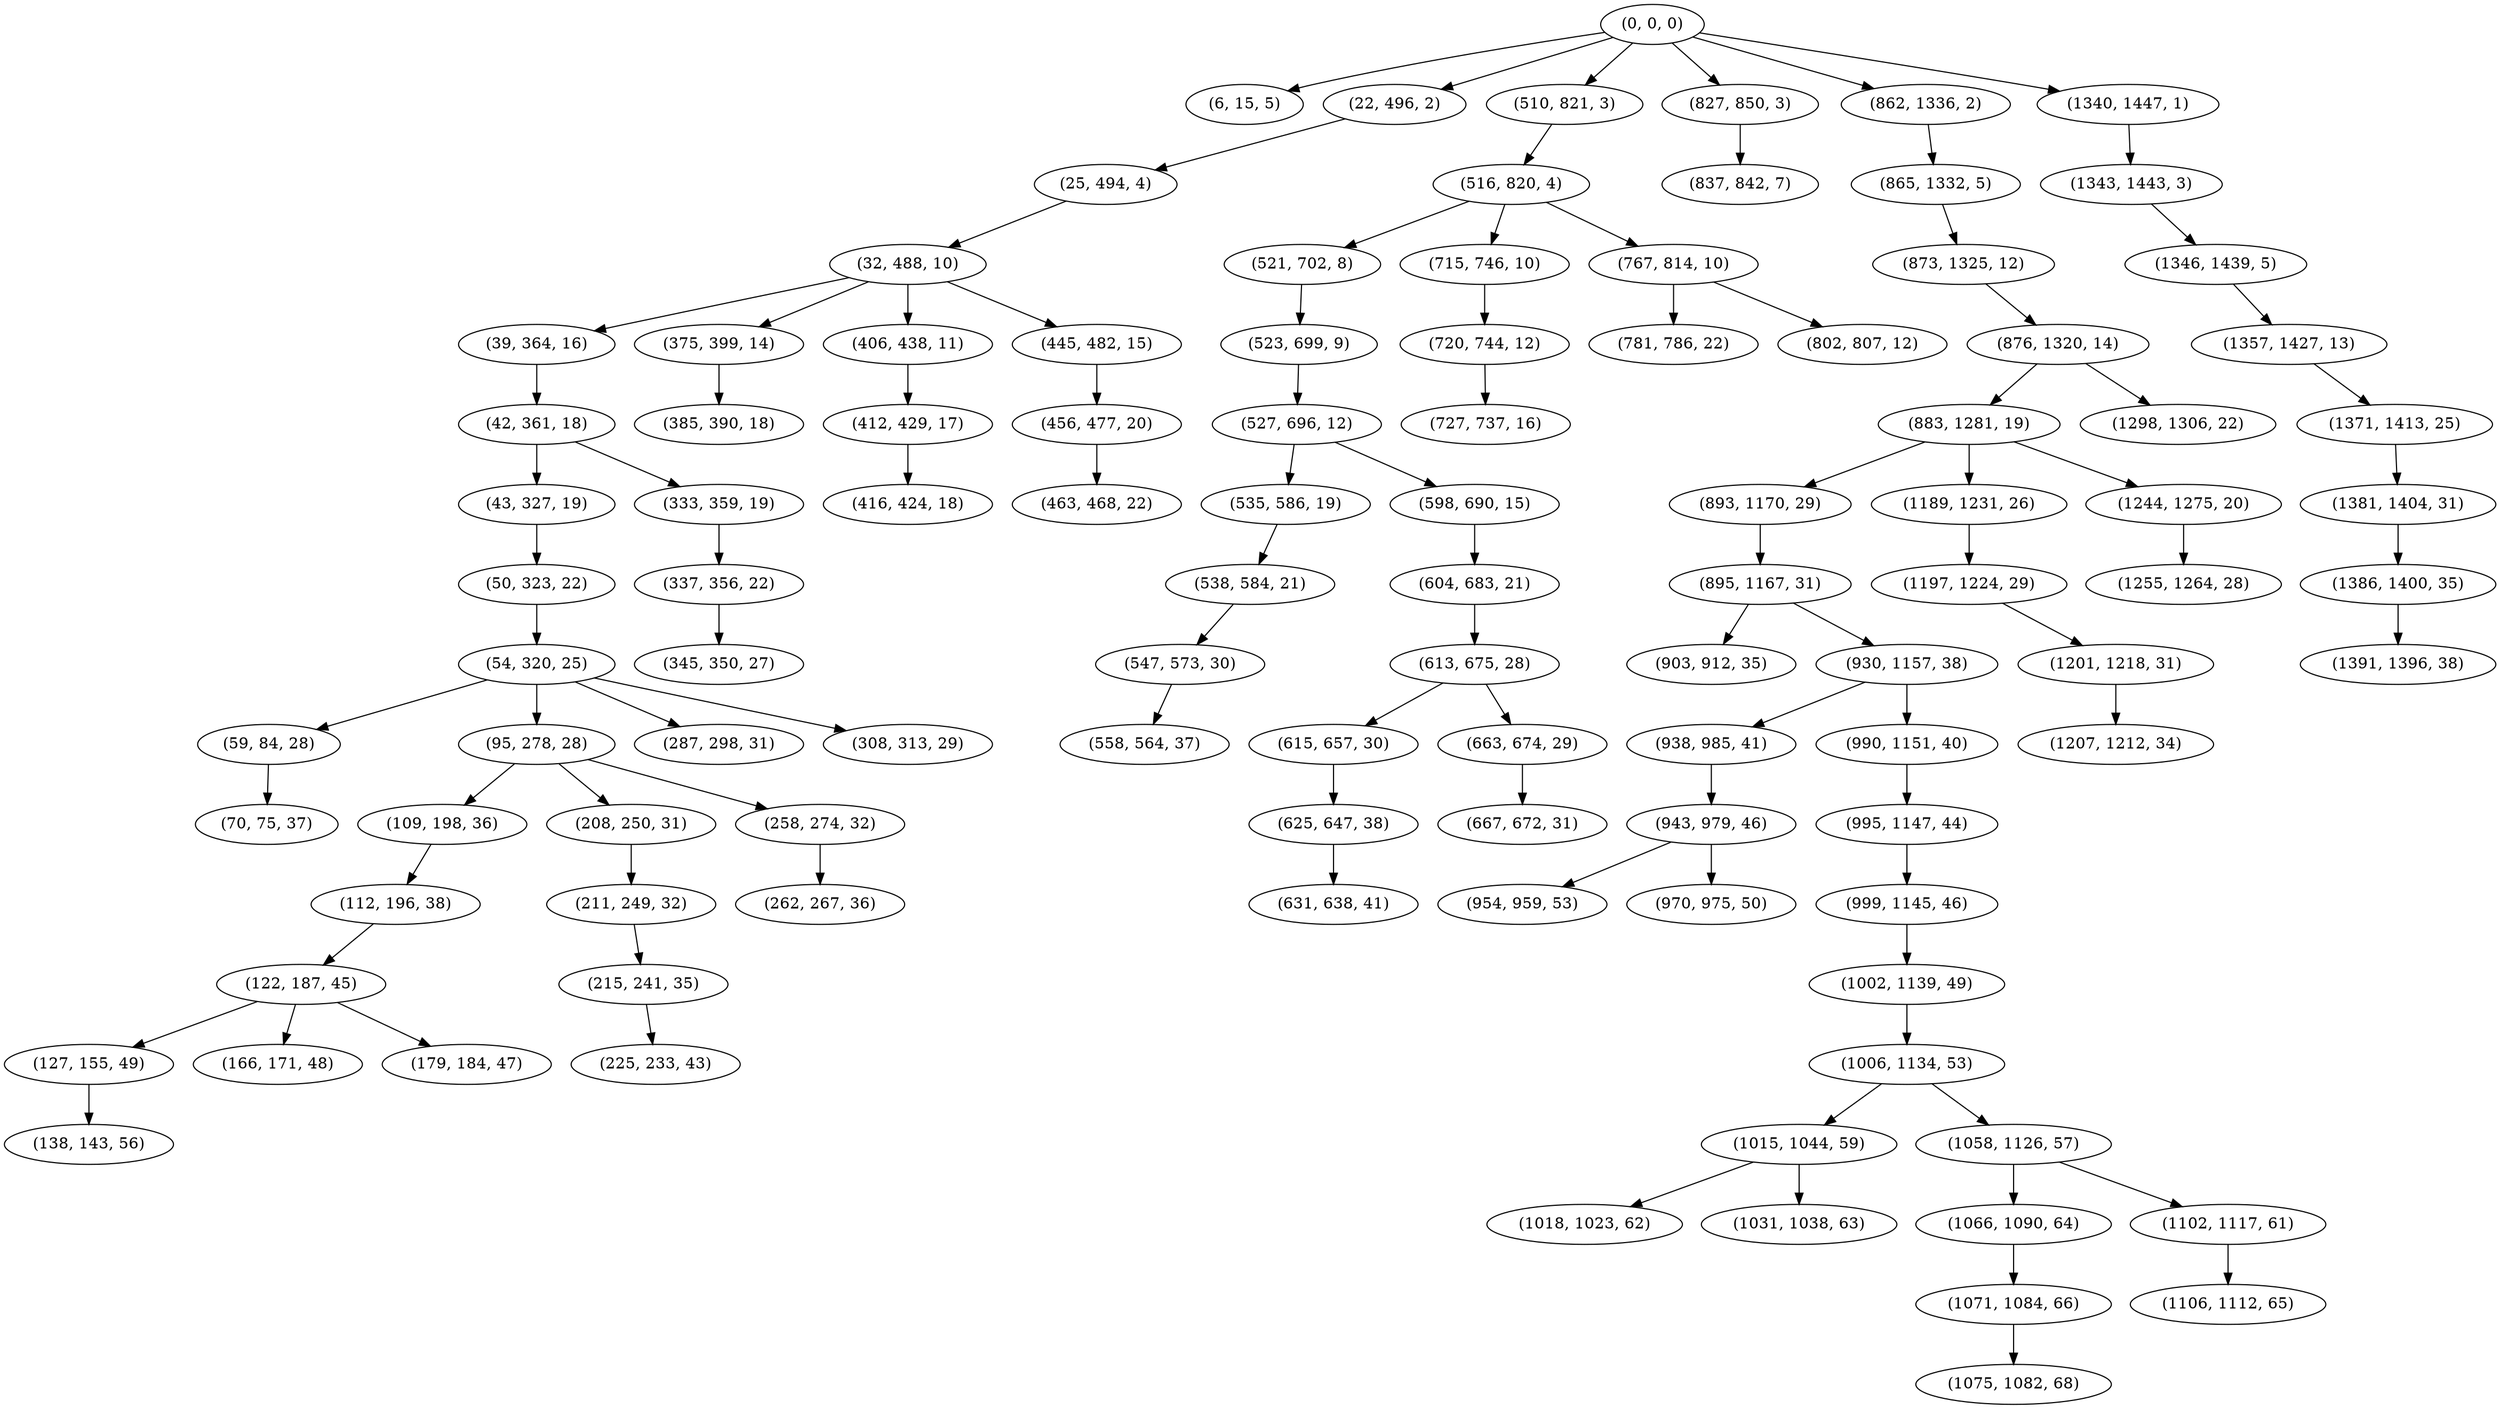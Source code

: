 digraph tree {
    "(0, 0, 0)";
    "(6, 15, 5)";
    "(22, 496, 2)";
    "(25, 494, 4)";
    "(32, 488, 10)";
    "(39, 364, 16)";
    "(42, 361, 18)";
    "(43, 327, 19)";
    "(50, 323, 22)";
    "(54, 320, 25)";
    "(59, 84, 28)";
    "(70, 75, 37)";
    "(95, 278, 28)";
    "(109, 198, 36)";
    "(112, 196, 38)";
    "(122, 187, 45)";
    "(127, 155, 49)";
    "(138, 143, 56)";
    "(166, 171, 48)";
    "(179, 184, 47)";
    "(208, 250, 31)";
    "(211, 249, 32)";
    "(215, 241, 35)";
    "(225, 233, 43)";
    "(258, 274, 32)";
    "(262, 267, 36)";
    "(287, 298, 31)";
    "(308, 313, 29)";
    "(333, 359, 19)";
    "(337, 356, 22)";
    "(345, 350, 27)";
    "(375, 399, 14)";
    "(385, 390, 18)";
    "(406, 438, 11)";
    "(412, 429, 17)";
    "(416, 424, 18)";
    "(445, 482, 15)";
    "(456, 477, 20)";
    "(463, 468, 22)";
    "(510, 821, 3)";
    "(516, 820, 4)";
    "(521, 702, 8)";
    "(523, 699, 9)";
    "(527, 696, 12)";
    "(535, 586, 19)";
    "(538, 584, 21)";
    "(547, 573, 30)";
    "(558, 564, 37)";
    "(598, 690, 15)";
    "(604, 683, 21)";
    "(613, 675, 28)";
    "(615, 657, 30)";
    "(625, 647, 38)";
    "(631, 638, 41)";
    "(663, 674, 29)";
    "(667, 672, 31)";
    "(715, 746, 10)";
    "(720, 744, 12)";
    "(727, 737, 16)";
    "(767, 814, 10)";
    "(781, 786, 22)";
    "(802, 807, 12)";
    "(827, 850, 3)";
    "(837, 842, 7)";
    "(862, 1336, 2)";
    "(865, 1332, 5)";
    "(873, 1325, 12)";
    "(876, 1320, 14)";
    "(883, 1281, 19)";
    "(893, 1170, 29)";
    "(895, 1167, 31)";
    "(903, 912, 35)";
    "(930, 1157, 38)";
    "(938, 985, 41)";
    "(943, 979, 46)";
    "(954, 959, 53)";
    "(970, 975, 50)";
    "(990, 1151, 40)";
    "(995, 1147, 44)";
    "(999, 1145, 46)";
    "(1002, 1139, 49)";
    "(1006, 1134, 53)";
    "(1015, 1044, 59)";
    "(1018, 1023, 62)";
    "(1031, 1038, 63)";
    "(1058, 1126, 57)";
    "(1066, 1090, 64)";
    "(1071, 1084, 66)";
    "(1075, 1082, 68)";
    "(1102, 1117, 61)";
    "(1106, 1112, 65)";
    "(1189, 1231, 26)";
    "(1197, 1224, 29)";
    "(1201, 1218, 31)";
    "(1207, 1212, 34)";
    "(1244, 1275, 20)";
    "(1255, 1264, 28)";
    "(1298, 1306, 22)";
    "(1340, 1447, 1)";
    "(1343, 1443, 3)";
    "(1346, 1439, 5)";
    "(1357, 1427, 13)";
    "(1371, 1413, 25)";
    "(1381, 1404, 31)";
    "(1386, 1400, 35)";
    "(1391, 1396, 38)";
    "(0, 0, 0)" -> "(6, 15, 5)";
    "(0, 0, 0)" -> "(22, 496, 2)";
    "(0, 0, 0)" -> "(510, 821, 3)";
    "(0, 0, 0)" -> "(827, 850, 3)";
    "(0, 0, 0)" -> "(862, 1336, 2)";
    "(0, 0, 0)" -> "(1340, 1447, 1)";
    "(22, 496, 2)" -> "(25, 494, 4)";
    "(25, 494, 4)" -> "(32, 488, 10)";
    "(32, 488, 10)" -> "(39, 364, 16)";
    "(32, 488, 10)" -> "(375, 399, 14)";
    "(32, 488, 10)" -> "(406, 438, 11)";
    "(32, 488, 10)" -> "(445, 482, 15)";
    "(39, 364, 16)" -> "(42, 361, 18)";
    "(42, 361, 18)" -> "(43, 327, 19)";
    "(42, 361, 18)" -> "(333, 359, 19)";
    "(43, 327, 19)" -> "(50, 323, 22)";
    "(50, 323, 22)" -> "(54, 320, 25)";
    "(54, 320, 25)" -> "(59, 84, 28)";
    "(54, 320, 25)" -> "(95, 278, 28)";
    "(54, 320, 25)" -> "(287, 298, 31)";
    "(54, 320, 25)" -> "(308, 313, 29)";
    "(59, 84, 28)" -> "(70, 75, 37)";
    "(95, 278, 28)" -> "(109, 198, 36)";
    "(95, 278, 28)" -> "(208, 250, 31)";
    "(95, 278, 28)" -> "(258, 274, 32)";
    "(109, 198, 36)" -> "(112, 196, 38)";
    "(112, 196, 38)" -> "(122, 187, 45)";
    "(122, 187, 45)" -> "(127, 155, 49)";
    "(122, 187, 45)" -> "(166, 171, 48)";
    "(122, 187, 45)" -> "(179, 184, 47)";
    "(127, 155, 49)" -> "(138, 143, 56)";
    "(208, 250, 31)" -> "(211, 249, 32)";
    "(211, 249, 32)" -> "(215, 241, 35)";
    "(215, 241, 35)" -> "(225, 233, 43)";
    "(258, 274, 32)" -> "(262, 267, 36)";
    "(333, 359, 19)" -> "(337, 356, 22)";
    "(337, 356, 22)" -> "(345, 350, 27)";
    "(375, 399, 14)" -> "(385, 390, 18)";
    "(406, 438, 11)" -> "(412, 429, 17)";
    "(412, 429, 17)" -> "(416, 424, 18)";
    "(445, 482, 15)" -> "(456, 477, 20)";
    "(456, 477, 20)" -> "(463, 468, 22)";
    "(510, 821, 3)" -> "(516, 820, 4)";
    "(516, 820, 4)" -> "(521, 702, 8)";
    "(516, 820, 4)" -> "(715, 746, 10)";
    "(516, 820, 4)" -> "(767, 814, 10)";
    "(521, 702, 8)" -> "(523, 699, 9)";
    "(523, 699, 9)" -> "(527, 696, 12)";
    "(527, 696, 12)" -> "(535, 586, 19)";
    "(527, 696, 12)" -> "(598, 690, 15)";
    "(535, 586, 19)" -> "(538, 584, 21)";
    "(538, 584, 21)" -> "(547, 573, 30)";
    "(547, 573, 30)" -> "(558, 564, 37)";
    "(598, 690, 15)" -> "(604, 683, 21)";
    "(604, 683, 21)" -> "(613, 675, 28)";
    "(613, 675, 28)" -> "(615, 657, 30)";
    "(613, 675, 28)" -> "(663, 674, 29)";
    "(615, 657, 30)" -> "(625, 647, 38)";
    "(625, 647, 38)" -> "(631, 638, 41)";
    "(663, 674, 29)" -> "(667, 672, 31)";
    "(715, 746, 10)" -> "(720, 744, 12)";
    "(720, 744, 12)" -> "(727, 737, 16)";
    "(767, 814, 10)" -> "(781, 786, 22)";
    "(767, 814, 10)" -> "(802, 807, 12)";
    "(827, 850, 3)" -> "(837, 842, 7)";
    "(862, 1336, 2)" -> "(865, 1332, 5)";
    "(865, 1332, 5)" -> "(873, 1325, 12)";
    "(873, 1325, 12)" -> "(876, 1320, 14)";
    "(876, 1320, 14)" -> "(883, 1281, 19)";
    "(876, 1320, 14)" -> "(1298, 1306, 22)";
    "(883, 1281, 19)" -> "(893, 1170, 29)";
    "(883, 1281, 19)" -> "(1189, 1231, 26)";
    "(883, 1281, 19)" -> "(1244, 1275, 20)";
    "(893, 1170, 29)" -> "(895, 1167, 31)";
    "(895, 1167, 31)" -> "(903, 912, 35)";
    "(895, 1167, 31)" -> "(930, 1157, 38)";
    "(930, 1157, 38)" -> "(938, 985, 41)";
    "(930, 1157, 38)" -> "(990, 1151, 40)";
    "(938, 985, 41)" -> "(943, 979, 46)";
    "(943, 979, 46)" -> "(954, 959, 53)";
    "(943, 979, 46)" -> "(970, 975, 50)";
    "(990, 1151, 40)" -> "(995, 1147, 44)";
    "(995, 1147, 44)" -> "(999, 1145, 46)";
    "(999, 1145, 46)" -> "(1002, 1139, 49)";
    "(1002, 1139, 49)" -> "(1006, 1134, 53)";
    "(1006, 1134, 53)" -> "(1015, 1044, 59)";
    "(1006, 1134, 53)" -> "(1058, 1126, 57)";
    "(1015, 1044, 59)" -> "(1018, 1023, 62)";
    "(1015, 1044, 59)" -> "(1031, 1038, 63)";
    "(1058, 1126, 57)" -> "(1066, 1090, 64)";
    "(1058, 1126, 57)" -> "(1102, 1117, 61)";
    "(1066, 1090, 64)" -> "(1071, 1084, 66)";
    "(1071, 1084, 66)" -> "(1075, 1082, 68)";
    "(1102, 1117, 61)" -> "(1106, 1112, 65)";
    "(1189, 1231, 26)" -> "(1197, 1224, 29)";
    "(1197, 1224, 29)" -> "(1201, 1218, 31)";
    "(1201, 1218, 31)" -> "(1207, 1212, 34)";
    "(1244, 1275, 20)" -> "(1255, 1264, 28)";
    "(1340, 1447, 1)" -> "(1343, 1443, 3)";
    "(1343, 1443, 3)" -> "(1346, 1439, 5)";
    "(1346, 1439, 5)" -> "(1357, 1427, 13)";
    "(1357, 1427, 13)" -> "(1371, 1413, 25)";
    "(1371, 1413, 25)" -> "(1381, 1404, 31)";
    "(1381, 1404, 31)" -> "(1386, 1400, 35)";
    "(1386, 1400, 35)" -> "(1391, 1396, 38)";
}
